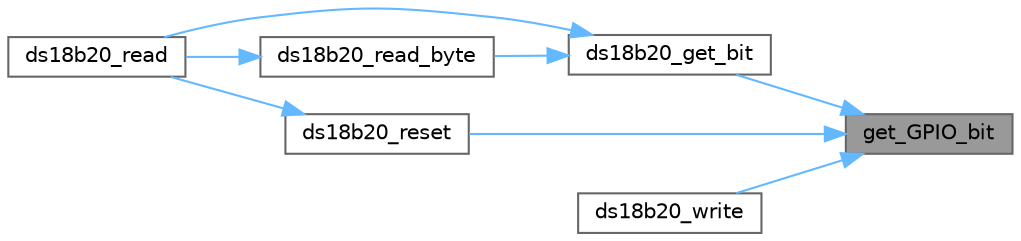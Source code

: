digraph "get_GPIO_bit"
{
 // LATEX_PDF_SIZE
  bgcolor="transparent";
  edge [fontname=Helvetica,fontsize=10,labelfontname=Helvetica,labelfontsize=10];
  node [fontname=Helvetica,fontsize=10,shape=box,height=0.2,width=0.4];
  rankdir="RL";
  Node1 [label="get_GPIO_bit",height=0.2,width=0.4,color="gray40", fillcolor="grey60", style="filled", fontcolor="black",tooltip=" "];
  Node1 -> Node2 [dir="back",color="steelblue1",style="solid"];
  Node2 [label="ds18b20_get_bit",height=0.2,width=0.4,color="grey40", fillcolor="white", style="filled",URL="$utils_8c.html#a37059a64449980f5cb9f74cfe730ffcc",tooltip=" "];
  Node2 -> Node3 [dir="back",color="steelblue1",style="solid"];
  Node3 [label="ds18b20_read",height=0.2,width=0.4,color="grey40", fillcolor="white", style="filled",URL="$dd__temp__sensor_8c.html#a3825ebd66392b1ec98967a5710453cd6",tooltip=" "];
  Node2 -> Node4 [dir="back",color="steelblue1",style="solid"];
  Node4 [label="ds18b20_read_byte",height=0.2,width=0.4,color="grey40", fillcolor="white", style="filled",URL="$utils_8c.html#ae633143719a2503b13915650c26c1d51",tooltip=" "];
  Node4 -> Node3 [dir="back",color="steelblue1",style="solid"];
  Node1 -> Node5 [dir="back",color="steelblue1",style="solid"];
  Node5 [label="ds18b20_reset",height=0.2,width=0.4,color="grey40", fillcolor="white", style="filled",URL="$utils_8c.html#a2bee8ef8be46821361ce15e30bbf3da7",tooltip=" "];
  Node5 -> Node3 [dir="back",color="steelblue1",style="solid"];
  Node1 -> Node6 [dir="back",color="steelblue1",style="solid"];
  Node6 [label="ds18b20_write",height=0.2,width=0.4,color="grey40", fillcolor="white", style="filled",URL="$dd__temp__sensor_8c.html#a4f07b1b3f1ebcc2e6cc345211a853e38",tooltip=" "];
}
